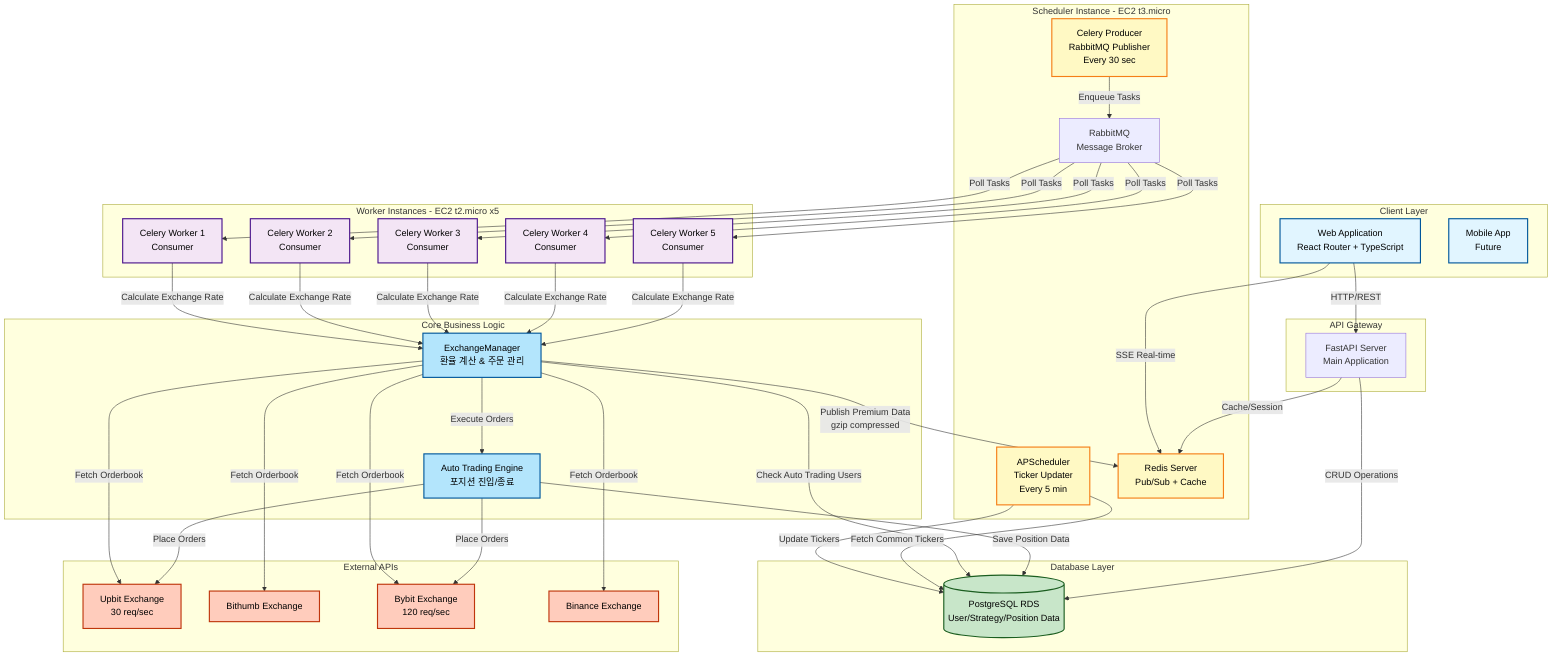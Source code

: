 graph TB
    subgraph "Client Layer"
        WEB[Web Application<br/>React Router + TypeScript]
        MOBILE[Mobile App<br/>Future]
    end

    subgraph "API Gateway"
        FASTAPI[FastAPI Server<br/>Main Application]
    end

    subgraph "Scheduler Instance - EC2 t3.micro"
        SCHEDULER[APScheduler<br/>Ticker Updater<br/>Every 5 min]
        PRODUCER[Celery Producer<br/>RabbitMQ Publisher<br/>Every 30 sec]
        REDIS_LOCAL[Redis Server<br/>Pub/Sub + Cache]
        RABBITMQ[RabbitMQ<br/>Message Broker]
    end

    subgraph "Worker Instances - EC2 t2.micro x5"
        WORKER1[Celery Worker 1<br/>Consumer]
        WORKER2[Celery Worker 2<br/>Consumer]
        WORKER3[Celery Worker 3<br/>Consumer]
        WORKER4[Celery Worker 4<br/>Consumer]
        WORKER5[Celery Worker 5<br/>Consumer]
    end

    subgraph "Database Layer"
        RDS[(PostgreSQL RDS<br/>User/Strategy/Position Data)]
    end

    subgraph "External APIs"
        UPBIT[Upbit Exchange<br/>30 req/sec]
        BITHUMB[Bithumb Exchange]
        BYBIT[Bybit Exchange<br/>120 req/sec]
        BINANCE[Binance Exchange]
    end

    subgraph "Core Business Logic"
        EXMGR[ExchangeManager<br/>환율 계산 & 주문 관리]
        AUTOTRADING[Auto Trading Engine<br/>포지션 진입/종료]
    end

    %% Client to API
    WEB -->|HTTP/REST| FASTAPI
    WEB -->|SSE Real-time| REDIS_LOCAL

    %% Scheduler Flow
    SCHEDULER -->|Update Tickers| RDS
    SCHEDULER -->|Fetch Common Tickers| RDS
    PRODUCER -->|Enqueue Tasks| RABBITMQ
    
    %% Worker Flow
    RABBITMQ -->|Poll Tasks| WORKER1
    RABBITMQ -->|Poll Tasks| WORKER2
    RABBITMQ -->|Poll Tasks| WORKER3
    RABBITMQ -->|Poll Tasks| WORKER4
    RABBITMQ -->|Poll Tasks| WORKER5
    
    WORKER1 & WORKER2 & WORKER3 & WORKER4 & WORKER5 -->|Calculate Exchange Rate| EXMGR
    EXMGR -->|Fetch Orderbook| UPBIT
    EXMGR -->|Fetch Orderbook| BITHUMB
    EXMGR -->|Fetch Orderbook| BYBIT
    EXMGR -->|Fetch Orderbook| BINANCE
    
    %% Auto Trading
    EXMGR -->|Publish Premium Data<br/>gzip compressed| REDIS_LOCAL
    EXMGR -->|Check Auto Trading Users| RDS
    EXMGR -->|Execute Orders| AUTOTRADING
    AUTOTRADING -->|Place Orders| UPBIT
    AUTOTRADING -->|Place Orders| BYBIT
    AUTOTRADING -->|Save Position Data| RDS
    
    %% API to Database
    FASTAPI -->|CRUD Operations| RDS
    FASTAPI -->|Cache/Session| REDIS_LOCAL

    %% Styling
    classDef client fill:#e1f5ff,stroke:#01579b,stroke-width:2px,color:#000
    classDef scheduler fill:#fff9c4,stroke:#f57f17,stroke-width:2px,color:#000
    classDef worker fill:#f3e5f5,stroke:#4a148c,stroke-width:2px,color:#000
    classDef database fill:#c8e6c9,stroke:#1b5e20,stroke-width:2px,color:#000
    classDef external fill:#ffccbc,stroke:#bf360c,stroke-width:2px,color:#000
    classDef core fill:#b3e5fc,stroke:#01579b,stroke-width:2px,color:#000
    
    class WEB,MOBILE client
    class SCHEDULER,PRODUCER,REDIS_LOCAL scheduler
    class WORKER1,WORKER2,WORKER3,WORKER4,WORKER5 worker
    class RDS,SQS database
    class UPBIT,BITHUMB,BYBIT,BINANCE external
    class EXMGR,AUTOTRADING core